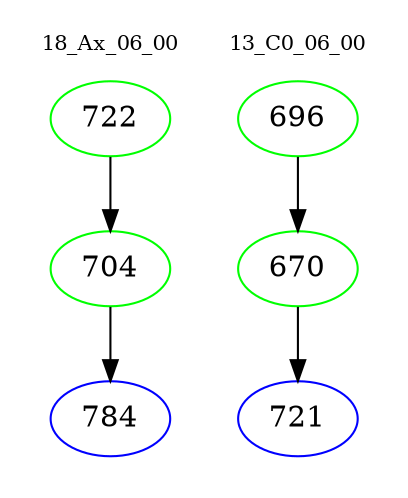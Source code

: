 digraph{
subgraph cluster_0 {
color = white
label = "18_Ax_06_00";
fontsize=10;
T0_722 [label="722", color="green"]
T0_722 -> T0_704 [color="black"]
T0_704 [label="704", color="green"]
T0_704 -> T0_784 [color="black"]
T0_784 [label="784", color="blue"]
}
subgraph cluster_1 {
color = white
label = "13_C0_06_00";
fontsize=10;
T1_696 [label="696", color="green"]
T1_696 -> T1_670 [color="black"]
T1_670 [label="670", color="green"]
T1_670 -> T1_721 [color="black"]
T1_721 [label="721", color="blue"]
}
}
